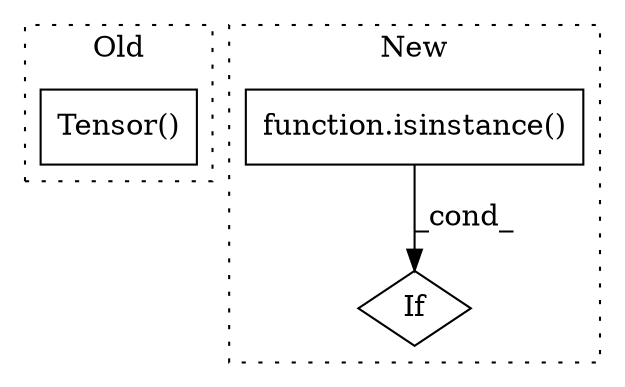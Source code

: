 digraph G {
subgraph cluster0 {
1 [label="Tensor()" a="75" s="5078,5103" l="13,1" shape="box"];
label = "Old";
style="dotted";
}
subgraph cluster1 {
2 [label="function.isinstance()" a="75" s="2198,2231" l="11,1" shape="box"];
3 [label="If" a="96" s="2191" l="3" shape="diamond"];
label = "New";
style="dotted";
}
2 -> 3 [label="_cond_"];
}